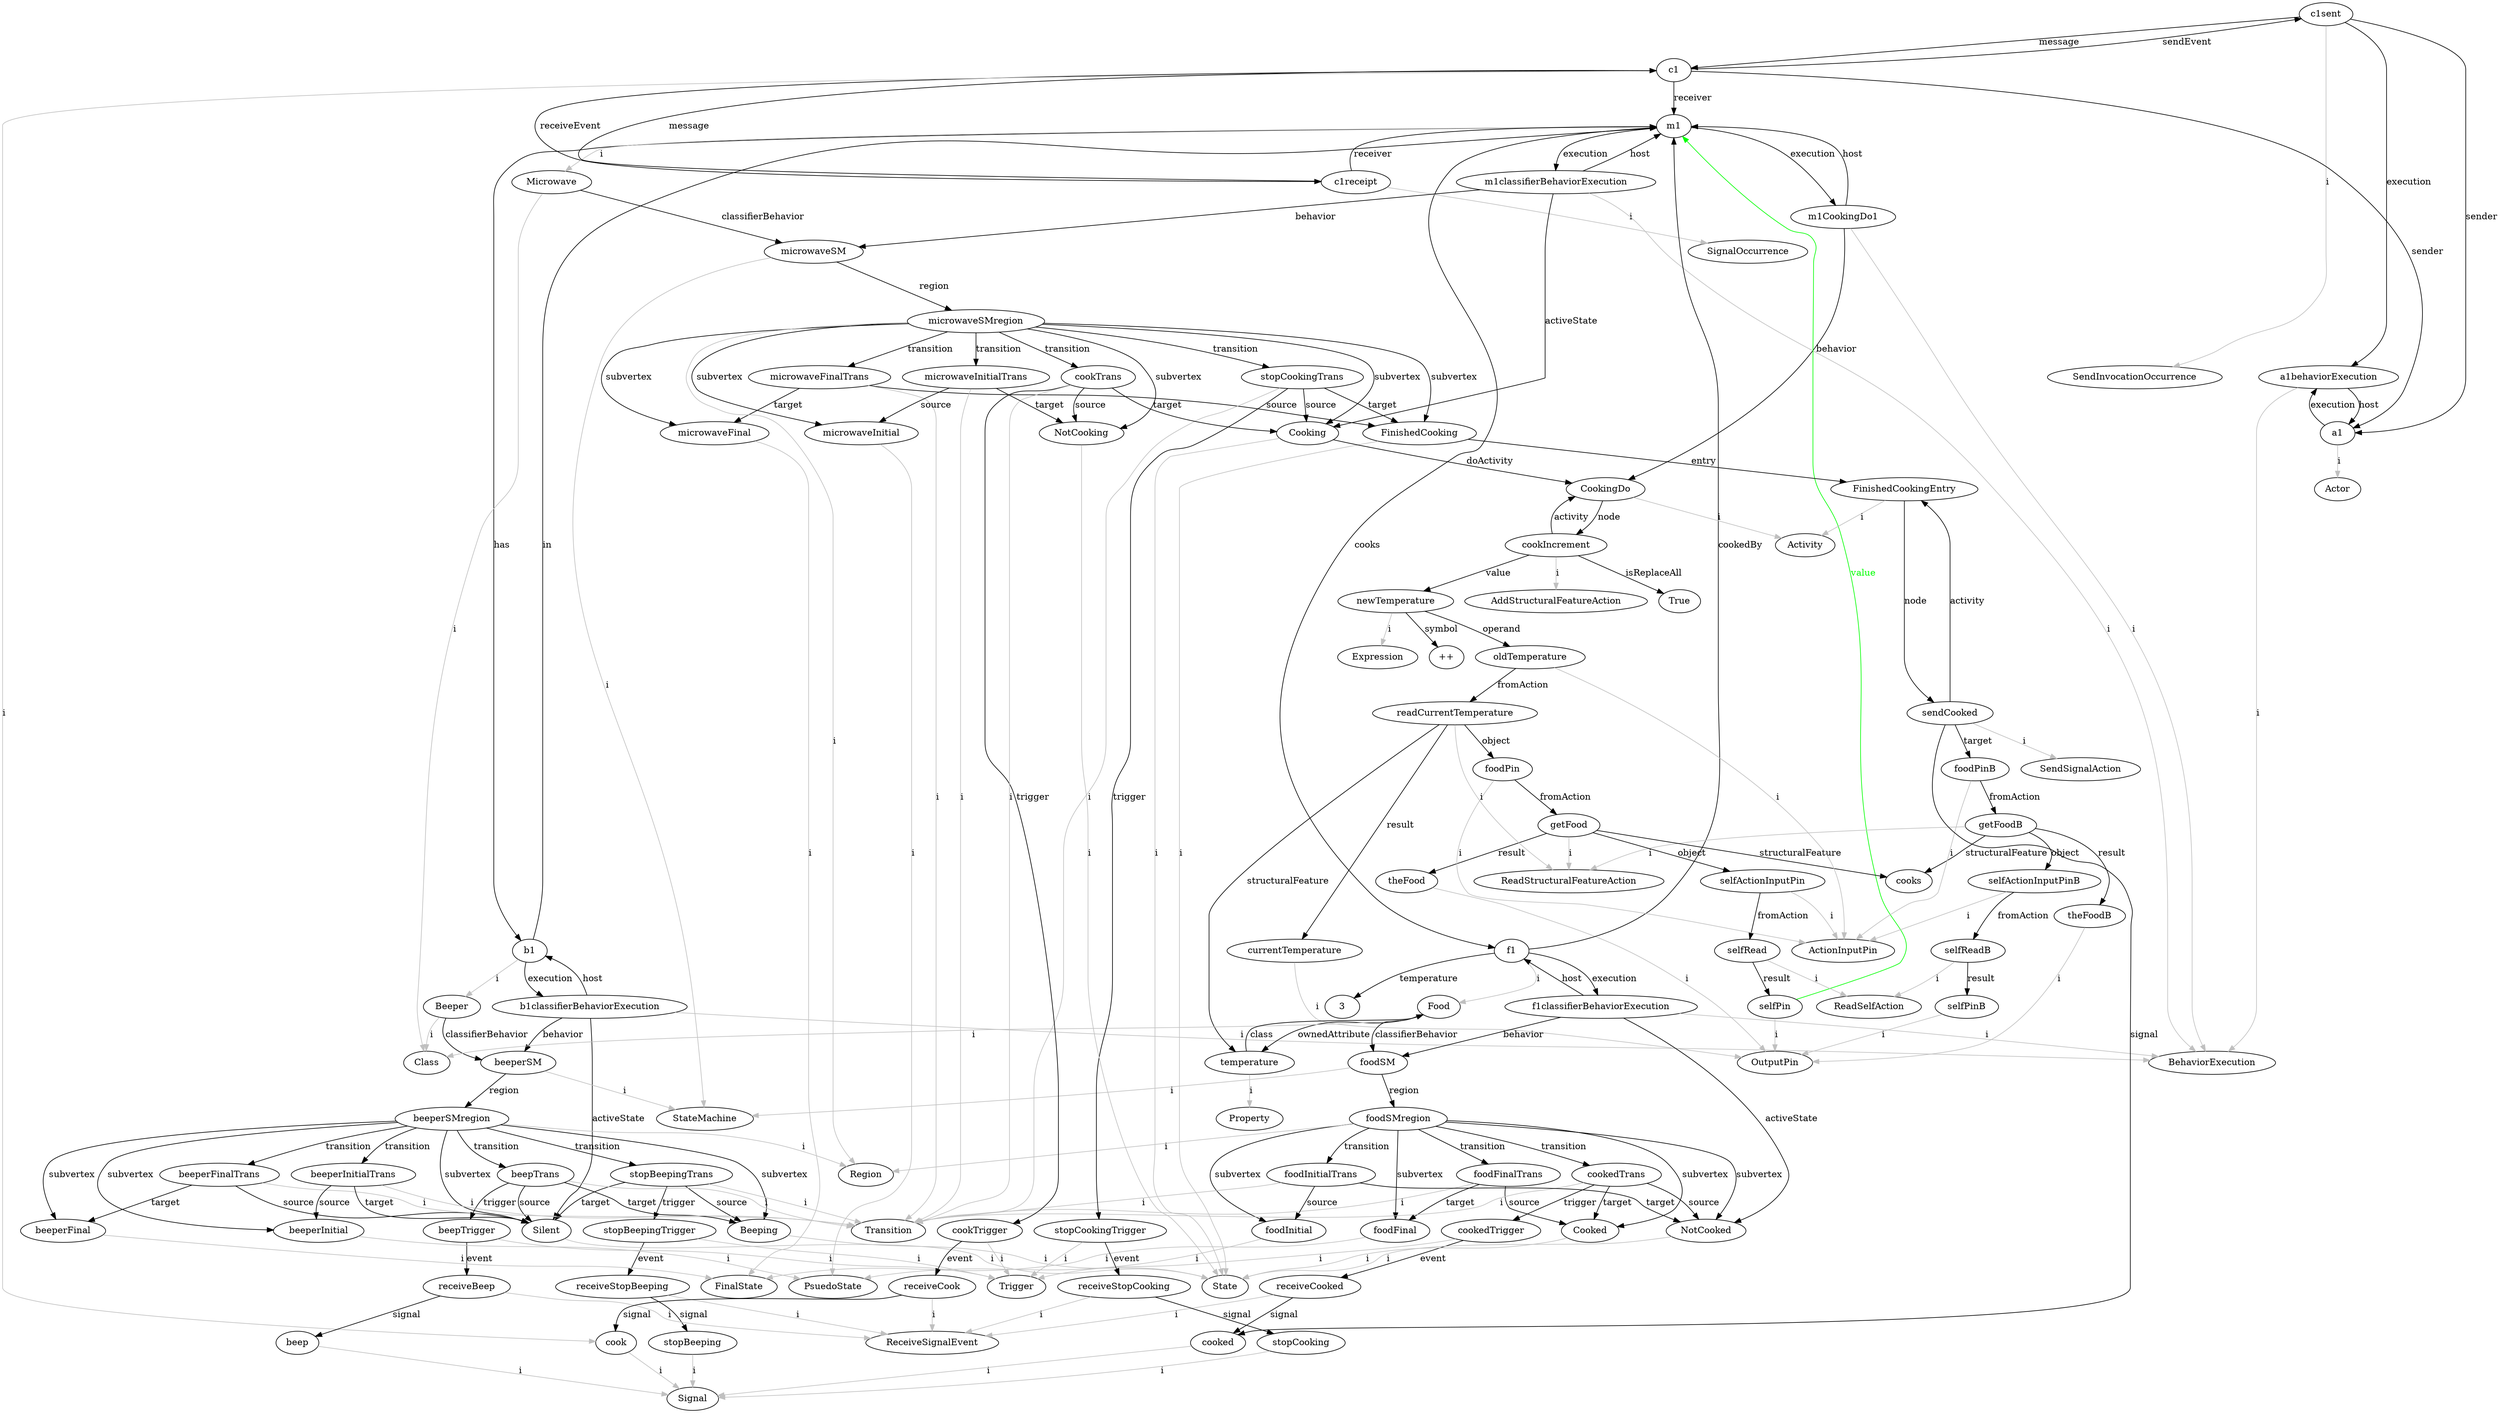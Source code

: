digraph anonymous {
"c1sent" [  ]
"c1" [  ]
"m1" [  ]
"c1receipt" [  ]
"m1CookingDo1" [  ]
"m1classifierBehaviorExecution" [  ]
"selfPin" [  ]
"theFood" [  ]
"currentTemperature" [  ]
"cookIncrement" [  ]
"f1" [  ]
"sc1sent" [  style = invis  ]
"sc1" [  style = invis  ]
"sc1receipt" [  style = invis  ]
"m1FinishedCookingEntry1" [  style = invis  ]
"b1classifierBehaviorExecution" [  ]
"f1classifierBehaviorExecution" [  ]
"a1behaviorExecution" [  ]
"a1" [  ]
"b1" [  ]
"selfPinB" [  ]
"selfReadB" [  ]
"selfActionInputPinB" [  ]
"getFoodB" [  ]
"theFoodB" [  ]
"foodPinB" [  ]
"sendCooked" [  ]
"FinishedCookingEntry" [  ]
"FinishedCooking" [  ]
"selfRead" [  ]
"selfActionInputPin" [  ]
"getFood" [  ]
"foodPin" [  ]
"readCurrentTemperature" [  ]
"oldTemperature" [  ]
"newTemperature" [  ]
"CookingDo" [  ]
"Cooking" [  ]
"beeperFinalTrans" [  ]
"beeperSMregion" [  ]
"stopBeeping" [  ]
"receiveStopBeeping" [  ]
"stopBeepingTrigger" [  ]
"stopBeepingTrans" [  ]
"beep" [  ]
"receiveBeep" [  ]
"beepTrigger" [  ]
"beepTrans" [  ]
"beeperInitialTrans" [  ]
"beeperFinal" [  ]
"Beeping" [  ]
"Silent" [  ]
"beeperInitial" [  ]
"beeperSM" [  ]
"Beeper" [  ]
"foodFinalTrans" [  ]
"foodSMregion" [  ]
"cooked" [  ]
"receiveCooked" [  ]
"cookedTrigger" [  ]
"cookedTrans" [  ]
"foodInitialTrans" [  ]
"foodFinal" [  ]
"Cooked" [  ]
"NotCooked" [  ]
"foodInitial" [  ]
"foodSM" [  ]
"Food" [  ]
"microwaveFinalTrans" [  ]
"microwaveSMregion" [  ]
"stopCooking" [  ]
"receiveStopCooking" [  ]
"stopCookingTrigger" [  ]
"stopCookingTrans" [  ]
"cook" [  ]
"receiveCook" [  ]
"cookTrigger" [  ]
"cookTrans" [  ]
"microwaveInitialTrans" [  ]
"microwaveFinal" [  ]
"NotCooking" [  ]
"microwaveInitial" [  ]
"microwaveSM" [  ]
"Microwave" [  ]
"temperature" [  ]
"SendInvocationOccurrence" [  ]
"SignalOccurrence" [  ]
"BehaviorExecution" [  ]
"3" [  ]
"4" [  style = invis  ]
"OutputPin" [  ]
"ReadSelfAction" [  ]
"ActionInputPin" [  ]
"cooks" [  ]
"ReadStructuralFeatureAction" [  ]
"SendSignalAction" [  ]
"Activity" [  ]
"++" [  ]
"Expression" [  ]
"True" [  ]
"AddStructuralFeatureAction" [  ]
"Transition" [  ]
"Signal" [  ]
"ReceiveSignalEvent" [  ]
"Trigger" [  ]
"FinalState" [  ]
"State" [  ]
"PsuedoState" [  ]
"Region" [  ]
"StateMachine" [  ]
"Property" [  ]
"Actor" [  ]
"Class" [  ]
"c1sent" -> "a1behaviorExecution" [label = "execution"   ]
"c1sent" -> "a1" [label = "sender"   ]
"c1sent" -> "c1" [label = "message"   ]
"c1sent" -> "SendInvocationOccurrence" [label = "i" , color=grey  ]
"c1" -> "c1sent" [label = "sendEvent"   ]
"m1" -> "c1receipt" [label = "pool"   style = invis  ]
"c1receipt" -> "m1" [label = "receiver"   ]
"c1receipt" -> "c1" [label = "message"   ]
"c1receipt" -> "SignalOccurrence" [label = "i" , color=grey  ]
"c1" -> "c1receipt" [label = "receiveEvent"   ]
"c1" -> "m1" [label = "receiver"   ]
"c1" -> "a1" [label = "sender"   ]
"c1" -> "cook" [label = "i" , color=grey  ]
"m1CookingDo1" -> "CookingDo" [label = "behavior"   ]
"m1" -> "m1CookingDo1" [label = "execution"   ]
"m1CookingDo1" -> "m1" [label = "host"   ]
"m1CookingDo1" -> "BehaviorExecution" [label = "i" , color=grey  ]
"m1classifierBehaviorExecution" -> "Cooking" [label = "activeState"   ]
"selfPin" -> "m1" [label = "value"   color = green, fontcolor = green  ]
"theFood" -> "f1" [label = "value"   style = invis  ]
"currentTemperature" -> "3" [label = "value"   style = invis  ]
"cookIncrement" -> "4" [label = "value"   style = invis  ]
"f1" -> "4" [label = "temperature"   style = invis  ]
"sc1sent" -> "a1behaviorExecution" [label = "execution"   style = invis  ]
"sc1sent" -> "a1" [label = "sender"   style = invis  ]
"sc1sent" -> "sc1" [label = "message"   style = invis  ]
"sc1sent" -> "SendInvocationOccurrence" [label = "i"   style = invis  ]
"sc1" -> "sc1sent" [label = "sendEvent"   style = invis  ]
"m1" -> "sc1receipt" [label = "pool"   style = invis  ]
"sc1receipt" -> "m1" [label = "receiver"   style = invis  ]
"sc1receipt" -> "sc1" [label = "message"   style = invis  ]
"sc1receipt" -> "SignalOccurrence" [label = "i"   style = invis  ]
"sc1" -> "sc1receipt" [label = "receiveEvent"   style = invis  ]
"sc1" -> "m1" [label = "receiver"   style = invis  ]
"sc1" -> "a1" [label = "sender"   style = invis  ]
"sc1" -> "stopCooking" [label = "i"   style = invis  ]
"m1FinishedCookingEntry1" -> "FinishedCookingEntry" [label = "behavior"   style = invis  ]
"m1" -> "m1FinishedCookingEntry1" [label = "execution"   style = invis  ]
"m1FinishedCookingEntry1" -> "m1" [label = "host"   style = invis  ]
"m1FinishedCookingEntry1" -> "BehaviorExecution" [label = "i"   style = invis  ]
"m1classifierBehaviorExecution" -> "FinishedCooking" [label = "activeState"   style = invis  ]
"b1classifierBehaviorExecution" -> "Silent" [label = "activeState"   ]
"f1classifierBehaviorExecution" -> "NotCooked" [label = "activeState"   ]
"m1classifierBehaviorExecution" -> "NotCooking" [label = "activeState"   style = invis  ]
"a1behaviorExecution" -> "a1" [label = "host"   ]
"a1" -> "a1behaviorExecution" [label = "execution"   ]
"a1behaviorExecution" -> "BehaviorExecution" [label = "i" , color=grey  ]
"b1classifierBehaviorExecution" -> "beeperSM" [label = "behavior"   ]
"b1classifierBehaviorExecution" -> "b1" [label = "host"   ]
"b1" -> "b1classifierBehaviorExecution" [label = "execution"   ]
"b1classifierBehaviorExecution" -> "BehaviorExecution" [label = "i" , color=grey  ]
"f1classifierBehaviorExecution" -> "foodSM" [label = "behavior"   ]
"f1classifierBehaviorExecution" -> "f1" [label = "host"   ]
"f1" -> "f1classifierBehaviorExecution" [label = "execution"   ]
"f1classifierBehaviorExecution" -> "BehaviorExecution" [label = "i" , color=grey  ]
"m1classifierBehaviorExecution" -> "microwaveSM" [label = "behavior"   ]
"m1classifierBehaviorExecution" -> "m1" [label = "host"   ]
"m1" -> "m1classifierBehaviorExecution" [label = "execution"   ]
"m1classifierBehaviorExecution" -> "BehaviorExecution" [label = "i" , color=grey  ]
"selfPinB" -> "OutputPin" [label = "i" , color=grey  ]
"selfReadB" -> "selfPinB" [label = "result"   ]
"selfReadB" -> "ReadSelfAction" [label = "i" , color=grey  ]
"selfActionInputPinB" -> "selfReadB" [label = "fromAction"   ]
"selfActionInputPinB" -> "ActionInputPin" [label = "i" , color=grey  ]
"getFoodB" -> "selfActionInputPinB" [label = "object"   ]
"getFoodB" -> "cooks" [label = "structuralFeature"   ]
"theFoodB" -> "OutputPin" [label = "i" , color=grey  ]
"getFoodB" -> "theFoodB" [label = "result"   ]
"getFoodB" -> "ReadStructuralFeatureAction" [label = "i" , color=grey  ]
"foodPinB" -> "getFoodB" [label = "fromAction"   ]
"foodPinB" -> "ActionInputPin" [label = "i" , color=grey  ]
"sendCooked" -> "foodPinB" [label = "target"   ]
"sendCooked" -> "cooked" [label = "signal"   ]
"FinishedCookingEntry" -> "sendCooked" [label = "node"   ]
"sendCooked" -> "FinishedCookingEntry" [label = "activity"   ]
"sendCooked" -> "SendSignalAction" [label = "i" , color=grey  ]
"FinishedCookingEntry" -> "Activity" [label = "i" , color=grey  ]
"FinishedCooking" -> "FinishedCookingEntry" [label = "entry"   ]
"selfPin" -> "OutputPin" [label = "i" , color=grey  ]
"selfRead" -> "selfPin" [label = "result"   ]
"selfRead" -> "ReadSelfAction" [label = "i" , color=grey  ]
"selfActionInputPin" -> "selfRead" [label = "fromAction"   ]
"selfActionInputPin" -> "ActionInputPin" [label = "i" , color=grey  ]
"getFood" -> "selfActionInputPin" [label = "object"   ]
"getFood" -> "cooks" [label = "structuralFeature"   ]
"theFood" -> "OutputPin" [label = "i" , color=grey  ]
"getFood" -> "theFood" [label = "result"   ]
"getFood" -> "ReadStructuralFeatureAction" [label = "i" , color=grey  ]
"foodPin" -> "getFood" [label = "fromAction"   ]
"foodPin" -> "ActionInputPin" [label = "i" , color=grey  ]
"readCurrentTemperature" -> "foodPin" [label = "object"   ]
"readCurrentTemperature" -> "temperature" [label = "structuralFeature"   ]
"currentTemperature" -> "OutputPin" [label = "i" , color=grey  ]
"readCurrentTemperature" -> "currentTemperature" [label = "result"   ]
"readCurrentTemperature" -> "ReadStructuralFeatureAction" [label = "i" , color=grey  ]
"oldTemperature" -> "readCurrentTemperature" [label = "fromAction"   ]
"oldTemperature" -> "ActionInputPin" [label = "i" , color=grey  ]
"newTemperature" -> "oldTemperature" [label = "operand"   ]
"newTemperature" -> "++" [label = "symbol"   ]
"newTemperature" -> "Expression" [label = "i" , color=grey  ]
"cookIncrement" -> "newTemperature" [label = "value"   ]
"cookIncrement" -> "True" [label = "isReplaceAll"   ]
"CookingDo" -> "cookIncrement" [label = "node"   ]
"cookIncrement" -> "CookingDo" [label = "activity"   ]
"cookIncrement" -> "AddStructuralFeatureAction" [label = "i" , color=grey  ]
"CookingDo" -> "Activity" [label = "i" , color=grey  ]
"Cooking" -> "CookingDo" [label = "doActivity"   ]
"beeperFinalTrans" -> "beeperFinal" [label = "target"   ]
"beeperFinalTrans" -> "Silent" [label = "source"   ]
"beeperFinalTrans" -> "Transition" [label = "i" , color=grey  ]
"beeperSMregion" -> "beeperFinalTrans" [label = "transition"   ]
"stopBeeping" -> "Signal" [label = "i" , color=grey  ]
"receiveStopBeeping" -> "stopBeeping" [label = "signal"   ]
"receiveStopBeeping" -> "ReceiveSignalEvent" [label = "i" , color=grey  ]
"stopBeepingTrigger" -> "receiveStopBeeping" [label = "event"   ]
"stopBeepingTrigger" -> "Trigger" [label = "i" , color=grey  ]
"stopBeepingTrans" -> "stopBeepingTrigger" [label = "trigger"   ]
"stopBeepingTrans" -> "Silent" [label = "target"   ]
"stopBeepingTrans" -> "Beeping" [label = "source"   ]
"stopBeepingTrans" -> "Transition" [label = "i" , color=grey  ]
"beeperSMregion" -> "stopBeepingTrans" [label = "transition"   ]
"beep" -> "Signal" [label = "i" , color=grey  ]
"receiveBeep" -> "beep" [label = "signal"   ]
"receiveBeep" -> "ReceiveSignalEvent" [label = "i" , color=grey  ]
"beepTrigger" -> "receiveBeep" [label = "event"   ]
"beepTrigger" -> "Trigger" [label = "i" , color=grey  ]
"beepTrans" -> "beepTrigger" [label = "trigger"   ]
"beepTrans" -> "Beeping" [label = "target"   ]
"beepTrans" -> "Silent" [label = "source"   ]
"beepTrans" -> "Transition" [label = "i" , color=grey  ]
"beeperSMregion" -> "beepTrans" [label = "transition"   ]
"beeperInitialTrans" -> "Silent" [label = "target"   ]
"beeperInitialTrans" -> "beeperInitial" [label = "source"   ]
"beeperInitialTrans" -> "Transition" [label = "i" , color=grey  ]
"beeperSMregion" -> "beeperInitialTrans" [label = "transition"   ]
"beeperFinal" -> "FinalState" [label = "i" , color=grey  ]
"Beeping" -> "State" [label = "i" , color=grey  ]
"Silent" -> "State" [label = "i" , color=grey  ]
"beeperInitial" -> "PsuedoState" [label = "i" , color=grey  ]
"beeperSMregion" -> "beeperFinal" [label = "subvertex"   ]
"beeperSMregion" -> "Beeping" [label = "subvertex"   ]
"beeperSMregion" -> "Silent" [label = "subvertex"   ]
"beeperSMregion" -> "beeperInitial" [label = "subvertex"   ]
"beeperSMregion" -> "Region" [label = "i" , color=grey  ]
"beeperSM" -> "beeperSMregion" [label = "region"   ]
"beeperSM" -> "StateMachine" [label = "i" , color=grey  ]
"Beeper" -> "beeperSM" [label = "classifierBehavior"   ]
"foodFinalTrans" -> "foodFinal" [label = "target"   ]
"foodFinalTrans" -> "Cooked" [label = "source"   ]
"foodFinalTrans" -> "Transition" [label = "i" , color=grey  ]
"foodSMregion" -> "foodFinalTrans" [label = "transition"   ]
"cooked" -> "Signal" [label = "i" , color=grey  ]
"receiveCooked" -> "cooked" [label = "signal"   ]
"receiveCooked" -> "ReceiveSignalEvent" [label = "i" , color=grey  ]
"cookedTrigger" -> "receiveCooked" [label = "event"   ]
"cookedTrigger" -> "Trigger" [label = "i" , color=grey  ]
"cookedTrans" -> "cookedTrigger" [label = "trigger"   ]
"cookedTrans" -> "Cooked" [label = "target"   ]
"cookedTrans" -> "NotCooked" [label = "source"   ]
"cookedTrans" -> "Transition" [label = "i" , color=grey  ]
"foodSMregion" -> "cookedTrans" [label = "transition"   ]
"foodInitialTrans" -> "NotCooked" [label = "target"   ]
"foodInitialTrans" -> "foodInitial" [label = "source"   ]
"foodInitialTrans" -> "Transition" [label = "i" , color=grey  ]
"foodSMregion" -> "foodInitialTrans" [label = "transition"   ]
"foodFinal" -> "FinalState" [label = "i" , color=grey  ]
"Cooked" -> "State" [label = "i" , color=grey  ]
"NotCooked" -> "State" [label = "i" , color=grey  ]
"foodInitial" -> "PsuedoState" [label = "i" , color=grey  ]
"foodSMregion" -> "foodFinal" [label = "subvertex"   ]
"foodSMregion" -> "Cooked" [label = "subvertex"   ]
"foodSMregion" -> "NotCooked" [label = "subvertex"   ]
"foodSMregion" -> "foodInitial" [label = "subvertex"   ]
"foodSMregion" -> "Region" [label = "i" , color=grey  ]
"foodSM" -> "foodSMregion" [label = "region"   ]
"foodSM" -> "StateMachine" [label = "i" , color=grey  ]
"Food" -> "foodSM" [label = "classifierBehavior"   ]
"microwaveFinalTrans" -> "microwaveFinal" [label = "target"   ]
"microwaveFinalTrans" -> "FinishedCooking" [label = "source"   ]
"microwaveFinalTrans" -> "Transition" [label = "i" , color=grey  ]
"microwaveSMregion" -> "microwaveFinalTrans" [label = "transition"   ]
"stopCooking" -> "Signal" [label = "i" , color=grey  ]
"receiveStopCooking" -> "stopCooking" [label = "signal"   ]
"receiveStopCooking" -> "ReceiveSignalEvent" [label = "i" , color=grey  ]
"stopCookingTrigger" -> "receiveStopCooking" [label = "event"   ]
"stopCookingTrigger" -> "Trigger" [label = "i" , color=grey  ]
"stopCookingTrans" -> "stopCookingTrigger" [label = "trigger"   ]
"stopCookingTrans" -> "FinishedCooking" [label = "target"   ]
"stopCookingTrans" -> "Cooking" [label = "source"   ]
"stopCookingTrans" -> "Transition" [label = "i" , color=grey  ]
"microwaveSMregion" -> "stopCookingTrans" [label = "transition"   ]
"cook" -> "Signal" [label = "i" , color=grey  ]
"receiveCook" -> "cook" [label = "signal"   ]
"receiveCook" -> "ReceiveSignalEvent" [label = "i" , color=grey  ]
"cookTrigger" -> "receiveCook" [label = "event"   ]
"cookTrigger" -> "Trigger" [label = "i" , color=grey  ]
"cookTrans" -> "cookTrigger" [label = "trigger"   ]
"cookTrans" -> "Cooking" [label = "target"   ]
"cookTrans" -> "NotCooking" [label = "source"   ]
"cookTrans" -> "Transition" [label = "i" , color=grey  ]
"microwaveSMregion" -> "cookTrans" [label = "transition"   ]
"microwaveInitialTrans" -> "NotCooking" [label = "target"   ]
"microwaveInitialTrans" -> "microwaveInitial" [label = "source"   ]
"microwaveInitialTrans" -> "Transition" [label = "i" , color=grey  ]
"microwaveSMregion" -> "microwaveInitialTrans" [label = "transition"   ]
"microwaveFinal" -> "FinalState" [label = "i" , color=grey  ]
"FinishedCooking" -> "State" [label = "i" , color=grey  ]
"Cooking" -> "State" [label = "i" , color=grey  ]
"NotCooking" -> "State" [label = "i" , color=grey  ]
"microwaveInitial" -> "PsuedoState" [label = "i" , color=grey  ]
"microwaveSMregion" -> "microwaveFinal" [label = "subvertex"   ]
"microwaveSMregion" -> "FinishedCooking" [label = "subvertex"   ]
"microwaveSMregion" -> "Cooking" [label = "subvertex"   ]
"microwaveSMregion" -> "NotCooking" [label = "subvertex"   ]
"microwaveSMregion" -> "microwaveInitial" [label = "subvertex"   ]
"microwaveSMregion" -> "Region" [label = "i" , color=grey  ]
"microwaveSM" -> "microwaveSMregion" [label = "region"   ]
"microwaveSM" -> "StateMachine" [label = "i" , color=grey  ]
"Microwave" -> "microwaveSM" [label = "classifierBehavior"   ]
"f1" -> "3" [label = "temperature"   ]
"temperature" -> "Food" [label = "class"   ]
"temperature" -> "Property" [label = "i" , color=grey  ]
"Food" -> "temperature" [label = "ownedAttribute"   ]
"a1" -> "Actor" [label = "i" , color=grey  ]
"Beeper" -> "Class" [label = "i" , color=grey  ]
"Food" -> "Class" [label = "i" , color=grey  ]
"Microwave" -> "Class" [label = "i" , color=grey  ]
"b1" -> "Beeper" [label = "i" , color=grey  ]
"f1" -> "Food" [label = "i" , color=grey  ]
"m1" -> "Microwave" [label = "i" , color=grey  ]
"b1" -> "m1" [label = "in"   ]
"m1" -> "b1" [label = "has"   ]
"f1" -> "m1" [label = "cookedBy"   ]
"m1" -> "f1" [label = "cooks"   ]
}